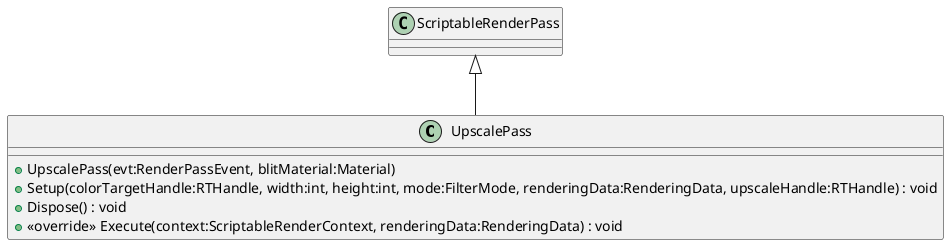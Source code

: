 @startuml
class UpscalePass {
    + UpscalePass(evt:RenderPassEvent, blitMaterial:Material)
    + Setup(colorTargetHandle:RTHandle, width:int, height:int, mode:FilterMode, renderingData:RenderingData, upscaleHandle:RTHandle) : void
    + Dispose() : void
    + <<override>> Execute(context:ScriptableRenderContext, renderingData:RenderingData) : void
}
ScriptableRenderPass <|-- UpscalePass
@enduml

